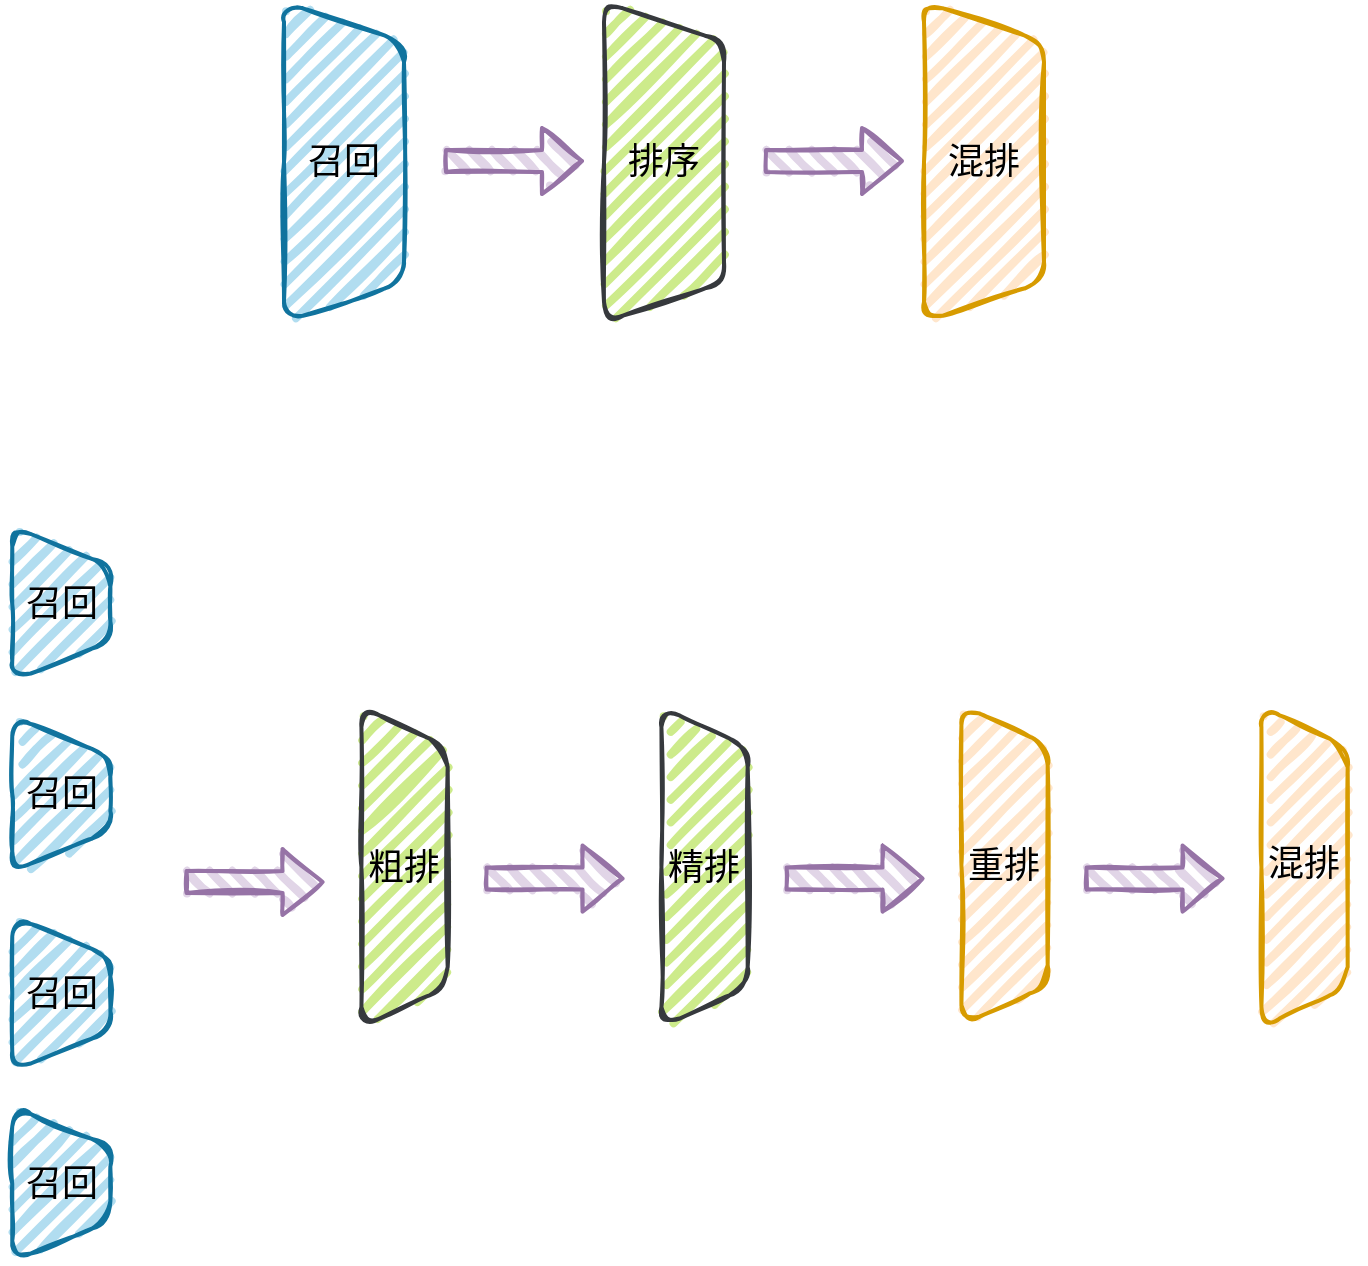 <mxfile version="21.2.4" type="github">
  <diagram name="第 1 页" id="2jFCPLJAml6aW3fBJk7f">
    <mxGraphModel dx="928" dy="635" grid="1" gridSize="10" guides="1" tooltips="1" connect="1" arrows="1" fold="1" page="1" pageScale="1" pageWidth="827" pageHeight="1169" math="0" shadow="0">
      <root>
        <mxCell id="0" />
        <mxCell id="1" parent="0" />
        <mxCell id="QWc1a6zjbGbjKmYsfSGa-6" value="" style="group" vertex="1" connectable="0" parent="1">
          <mxGeometry x="230" y="200" width="60" height="160" as="geometry" />
        </mxCell>
        <mxCell id="QWc1a6zjbGbjKmYsfSGa-4" value="" style="shape=trapezoid;perimeter=trapezoidPerimeter;whiteSpace=wrap;html=1;fixedSize=1;fillColor=#b1ddf0;rounded=1;strokeWidth=2;fillWeight=4;hachureGap=8;hachureAngle=45;sketch=1;rotation=90;strokeColor=#10739e;" vertex="1" parent="QWc1a6zjbGbjKmYsfSGa-6">
          <mxGeometry x="-50" y="50" width="160" height="60" as="geometry" />
        </mxCell>
        <mxCell id="QWc1a6zjbGbjKmYsfSGa-5" value="&lt;font style=&quot;font-size: 18px;&quot;&gt;召回&lt;/font&gt;" style="text;html=1;strokeColor=none;fillColor=none;align=center;verticalAlign=middle;whiteSpace=wrap;rounded=0;" vertex="1" parent="QWc1a6zjbGbjKmYsfSGa-6">
          <mxGeometry y="65" width="60" height="30" as="geometry" />
        </mxCell>
        <mxCell id="QWc1a6zjbGbjKmYsfSGa-7" value="" style="group" vertex="1" connectable="0" parent="1">
          <mxGeometry x="390" y="200" width="60" height="160" as="geometry" />
        </mxCell>
        <mxCell id="QWc1a6zjbGbjKmYsfSGa-8" value="" style="shape=trapezoid;perimeter=trapezoidPerimeter;whiteSpace=wrap;html=1;fixedSize=1;fillColor=#cdeb8b;rounded=1;strokeWidth=2;fillWeight=4;hachureGap=8;hachureAngle=45;sketch=1;rotation=90;strokeColor=#36393d;" vertex="1" parent="QWc1a6zjbGbjKmYsfSGa-7">
          <mxGeometry x="-50" y="50" width="160" height="60" as="geometry" />
        </mxCell>
        <mxCell id="QWc1a6zjbGbjKmYsfSGa-9" value="&lt;font style=&quot;font-size: 18px;&quot;&gt;排序&lt;/font&gt;" style="text;html=1;strokeColor=none;fillColor=none;align=center;verticalAlign=middle;whiteSpace=wrap;rounded=0;" vertex="1" parent="QWc1a6zjbGbjKmYsfSGa-7">
          <mxGeometry y="65" width="60" height="30" as="geometry" />
        </mxCell>
        <mxCell id="QWc1a6zjbGbjKmYsfSGa-10" value="" style="group" vertex="1" connectable="0" parent="1">
          <mxGeometry x="550" y="200" width="60" height="160" as="geometry" />
        </mxCell>
        <mxCell id="QWc1a6zjbGbjKmYsfSGa-11" value="" style="shape=trapezoid;perimeter=trapezoidPerimeter;whiteSpace=wrap;html=1;fixedSize=1;fillColor=#ffe6cc;rounded=1;strokeWidth=2;fillWeight=4;hachureGap=8;hachureAngle=45;sketch=1;rotation=90;strokeColor=#d79b00;" vertex="1" parent="QWc1a6zjbGbjKmYsfSGa-10">
          <mxGeometry x="-50" y="50" width="160" height="60" as="geometry" />
        </mxCell>
        <mxCell id="QWc1a6zjbGbjKmYsfSGa-12" value="&lt;font style=&quot;font-size: 18px;&quot;&gt;混排&lt;/font&gt;" style="text;html=1;strokeColor=none;fillColor=none;align=center;verticalAlign=middle;whiteSpace=wrap;rounded=0;" vertex="1" parent="QWc1a6zjbGbjKmYsfSGa-10">
          <mxGeometry y="65" width="60" height="30" as="geometry" />
        </mxCell>
        <mxCell id="QWc1a6zjbGbjKmYsfSGa-13" value="" style="shape=flexArrow;endArrow=classic;html=1;rounded=1;fontSize=12;verticalAlign=middle;fillColor=#e1d5e7;strokeColor=#9673a6;strokeWidth=2;fillWeight=4;hachureGap=8;hachureAngle=45;sketch=1;" edge="1" parent="1">
          <mxGeometry width="50" height="50" relative="1" as="geometry">
            <mxPoint x="310" y="279.5" as="sourcePoint" />
            <mxPoint x="380" y="279.5" as="targetPoint" />
          </mxGeometry>
        </mxCell>
        <mxCell id="QWc1a6zjbGbjKmYsfSGa-14" value="" style="shape=flexArrow;endArrow=classic;html=1;rounded=1;fontSize=12;verticalAlign=middle;fillColor=#e1d5e7;strokeColor=#9673a6;strokeWidth=2;fillWeight=4;hachureGap=8;hachureAngle=45;sketch=1;" edge="1" parent="1">
          <mxGeometry width="50" height="50" relative="1" as="geometry">
            <mxPoint x="470" y="279.5" as="sourcePoint" />
            <mxPoint x="540" y="279.5" as="targetPoint" />
          </mxGeometry>
        </mxCell>
        <mxCell id="QWc1a6zjbGbjKmYsfSGa-16" value="" style="group" vertex="1" connectable="0" parent="1">
          <mxGeometry x="260.28" y="575" width="60" height="115" as="geometry" />
        </mxCell>
        <mxCell id="QWc1a6zjbGbjKmYsfSGa-17" value="" style="shape=trapezoid;perimeter=trapezoidPerimeter;whiteSpace=wrap;html=1;fixedSize=1;fillColor=#cdeb8b;rounded=1;strokeWidth=2;fillWeight=4;hachureGap=8;hachureAngle=45;sketch=1;rotation=90;strokeColor=#36393d;" vertex="1" parent="QWc1a6zjbGbjKmYsfSGa-16">
          <mxGeometry x="-50" y="35.938" width="160" height="43.125" as="geometry" />
        </mxCell>
        <mxCell id="QWc1a6zjbGbjKmYsfSGa-18" value="&lt;font style=&quot;font-size: 18px;&quot;&gt;粗排&lt;/font&gt;" style="text;html=1;strokeColor=none;fillColor=none;align=center;verticalAlign=middle;whiteSpace=wrap;rounded=0;" vertex="1" parent="QWc1a6zjbGbjKmYsfSGa-16">
          <mxGeometry y="46.719" width="60" height="21.562" as="geometry" />
        </mxCell>
        <mxCell id="QWc1a6zjbGbjKmYsfSGa-19" value="" style="group" vertex="1" connectable="0" parent="1">
          <mxGeometry x="410.28" y="575" width="60" height="115" as="geometry" />
        </mxCell>
        <mxCell id="QWc1a6zjbGbjKmYsfSGa-20" value="" style="shape=trapezoid;perimeter=trapezoidPerimeter;whiteSpace=wrap;html=1;fixedSize=1;fillColor=#cdeb8b;rounded=1;strokeWidth=2;fillWeight=4;hachureGap=8;hachureAngle=45;sketch=1;rotation=90;strokeColor=#36393d;" vertex="1" parent="QWc1a6zjbGbjKmYsfSGa-19">
          <mxGeometry x="-50" y="35.938" width="160" height="43.125" as="geometry" />
        </mxCell>
        <mxCell id="QWc1a6zjbGbjKmYsfSGa-21" value="&lt;font style=&quot;font-size: 18px;&quot;&gt;精排&lt;/font&gt;" style="text;html=1;strokeColor=none;fillColor=none;align=center;verticalAlign=middle;whiteSpace=wrap;rounded=0;" vertex="1" parent="QWc1a6zjbGbjKmYsfSGa-19">
          <mxGeometry y="46.719" width="60" height="21.562" as="geometry" />
        </mxCell>
        <mxCell id="QWc1a6zjbGbjKmYsfSGa-23" value="" style="shape=trapezoid;perimeter=trapezoidPerimeter;whiteSpace=wrap;html=1;fixedSize=1;fillColor=#b1ddf0;rounded=1;strokeWidth=2;fillWeight=4;hachureGap=8;hachureAngle=45;sketch=1;rotation=90;strokeColor=#10739e;" vertex="1" parent="1">
          <mxGeometry x="80" y="476.35" width="77.31" height="49.06" as="geometry" />
        </mxCell>
        <mxCell id="QWc1a6zjbGbjKmYsfSGa-24" value="&lt;font style=&quot;font-size: 18px;&quot;&gt;召回&lt;/font&gt;" style="text;html=1;strokeColor=none;fillColor=none;align=center;verticalAlign=middle;whiteSpace=wrap;rounded=0;" vertex="1" parent="1">
          <mxGeometry x="88.66" y="490.099" width="60" height="21.562" as="geometry" />
        </mxCell>
        <mxCell id="QWc1a6zjbGbjKmYsfSGa-27" value="" style="shape=trapezoid;perimeter=trapezoidPerimeter;whiteSpace=wrap;html=1;fixedSize=1;fillColor=#b1ddf0;rounded=1;strokeWidth=2;fillWeight=4;hachureGap=8;hachureAngle=45;sketch=1;rotation=90;strokeColor=#10739e;" vertex="1" parent="1">
          <mxGeometry x="80" y="571.35" width="77.31" height="49.06" as="geometry" />
        </mxCell>
        <mxCell id="QWc1a6zjbGbjKmYsfSGa-28" value="&lt;font style=&quot;font-size: 18px;&quot;&gt;召回&lt;/font&gt;" style="text;html=1;strokeColor=none;fillColor=none;align=center;verticalAlign=middle;whiteSpace=wrap;rounded=0;" vertex="1" parent="1">
          <mxGeometry x="88.66" y="585.099" width="60" height="21.562" as="geometry" />
        </mxCell>
        <mxCell id="QWc1a6zjbGbjKmYsfSGa-30" value="" style="shape=trapezoid;perimeter=trapezoidPerimeter;whiteSpace=wrap;html=1;fixedSize=1;fillColor=#b1ddf0;rounded=1;strokeWidth=2;fillWeight=4;hachureGap=8;hachureAngle=45;sketch=1;rotation=90;strokeColor=#10739e;" vertex="1" parent="1">
          <mxGeometry x="80" y="671.35" width="77.31" height="49.06" as="geometry" />
        </mxCell>
        <mxCell id="QWc1a6zjbGbjKmYsfSGa-31" value="&lt;font style=&quot;font-size: 18px;&quot;&gt;召回&lt;/font&gt;" style="text;html=1;strokeColor=none;fillColor=none;align=center;verticalAlign=middle;whiteSpace=wrap;rounded=0;" vertex="1" parent="1">
          <mxGeometry x="88.66" y="685.099" width="60" height="21.562" as="geometry" />
        </mxCell>
        <mxCell id="QWc1a6zjbGbjKmYsfSGa-33" value="" style="shape=trapezoid;perimeter=trapezoidPerimeter;whiteSpace=wrap;html=1;fixedSize=1;fillColor=#b1ddf0;rounded=1;strokeWidth=2;fillWeight=4;hachureGap=8;hachureAngle=45;sketch=1;rotation=90;strokeColor=#10739e;" vertex="1" parent="1">
          <mxGeometry x="80" y="766.35" width="77.31" height="49.06" as="geometry" />
        </mxCell>
        <mxCell id="QWc1a6zjbGbjKmYsfSGa-34" value="&lt;font style=&quot;font-size: 18px;&quot;&gt;召回&lt;/font&gt;" style="text;html=1;strokeColor=none;fillColor=none;align=center;verticalAlign=middle;whiteSpace=wrap;rounded=0;" vertex="1" parent="1">
          <mxGeometry x="88.66" y="780.099" width="60" height="21.562" as="geometry" />
        </mxCell>
        <mxCell id="QWc1a6zjbGbjKmYsfSGa-38" value="" style="shape=flexArrow;endArrow=classic;html=1;rounded=1;fontSize=12;verticalAlign=middle;fillColor=#e1d5e7;strokeColor=#9673a6;strokeWidth=2;fillWeight=4;hachureGap=8;hachureAngle=45;sketch=1;" edge="1" parent="1">
          <mxGeometry width="50" height="50" relative="1" as="geometry">
            <mxPoint x="180.28" y="640" as="sourcePoint" />
            <mxPoint x="250.28" y="640" as="targetPoint" />
          </mxGeometry>
        </mxCell>
        <mxCell id="QWc1a6zjbGbjKmYsfSGa-39" value="" style="shape=flexArrow;endArrow=classic;html=1;rounded=1;fontSize=12;verticalAlign=middle;fillColor=#e1d5e7;strokeColor=#9673a6;strokeWidth=2;fillWeight=4;hachureGap=8;hachureAngle=45;sketch=1;" edge="1" parent="1">
          <mxGeometry width="50" height="50" relative="1" as="geometry">
            <mxPoint x="330.28" y="638.28" as="sourcePoint" />
            <mxPoint x="400.28" y="638.28" as="targetPoint" />
          </mxGeometry>
        </mxCell>
        <mxCell id="QWc1a6zjbGbjKmYsfSGa-40" value="" style="group" vertex="1" connectable="0" parent="1">
          <mxGeometry x="560.28" y="574.06" width="60" height="115" as="geometry" />
        </mxCell>
        <mxCell id="QWc1a6zjbGbjKmYsfSGa-41" value="" style="shape=trapezoid;perimeter=trapezoidPerimeter;whiteSpace=wrap;html=1;fixedSize=1;fillColor=#ffe6cc;rounded=1;strokeWidth=2;fillWeight=4;hachureGap=8;hachureAngle=45;sketch=1;rotation=90;strokeColor=#d79b00;" vertex="1" parent="QWc1a6zjbGbjKmYsfSGa-40">
          <mxGeometry x="-50" y="35.938" width="160" height="43.125" as="geometry" />
        </mxCell>
        <mxCell id="QWc1a6zjbGbjKmYsfSGa-42" value="&lt;font style=&quot;font-size: 18px;&quot;&gt;重排&lt;/font&gt;" style="text;html=1;strokeColor=none;fillColor=none;align=center;verticalAlign=middle;whiteSpace=wrap;rounded=0;" vertex="1" parent="QWc1a6zjbGbjKmYsfSGa-40">
          <mxGeometry y="46.719" width="60" height="21.562" as="geometry" />
        </mxCell>
        <mxCell id="QWc1a6zjbGbjKmYsfSGa-43" value="" style="shape=trapezoid;perimeter=trapezoidPerimeter;whiteSpace=wrap;html=1;fixedSize=1;fillColor=#ffe6cc;rounded=1;strokeWidth=2;fillWeight=4;hachureGap=8;hachureAngle=45;sketch=1;rotation=90;strokeColor=#d79b00;" vertex="1" parent="1">
          <mxGeometry x="660.28" y="610.938" width="160" height="43.125" as="geometry" />
        </mxCell>
        <mxCell id="QWc1a6zjbGbjKmYsfSGa-44" value="&lt;font style=&quot;font-size: 18px;&quot;&gt;混排&lt;/font&gt;" style="text;html=1;strokeColor=none;fillColor=none;align=center;verticalAlign=middle;whiteSpace=wrap;rounded=0;" vertex="1" parent="1">
          <mxGeometry x="710.28" y="620.409" width="60" height="21.562" as="geometry" />
        </mxCell>
        <mxCell id="QWc1a6zjbGbjKmYsfSGa-45" value="" style="shape=flexArrow;endArrow=classic;html=1;rounded=1;fontSize=12;verticalAlign=middle;fillColor=#e1d5e7;strokeColor=#9673a6;strokeWidth=2;fillWeight=4;hachureGap=8;hachureAngle=45;sketch=1;" edge="1" parent="1">
          <mxGeometry width="50" height="50" relative="1" as="geometry">
            <mxPoint x="480.28" y="638.28" as="sourcePoint" />
            <mxPoint x="550.28" y="638.28" as="targetPoint" />
          </mxGeometry>
        </mxCell>
        <mxCell id="QWc1a6zjbGbjKmYsfSGa-46" value="" style="shape=flexArrow;endArrow=classic;html=1;rounded=1;fontSize=12;verticalAlign=middle;fillColor=#e1d5e7;strokeColor=#9673a6;strokeWidth=2;fillWeight=4;hachureGap=8;hachureAngle=45;sketch=1;" edge="1" parent="1">
          <mxGeometry width="50" height="50" relative="1" as="geometry">
            <mxPoint x="630.28" y="638.28" as="sourcePoint" />
            <mxPoint x="700.28" y="638.28" as="targetPoint" />
          </mxGeometry>
        </mxCell>
      </root>
    </mxGraphModel>
  </diagram>
</mxfile>
